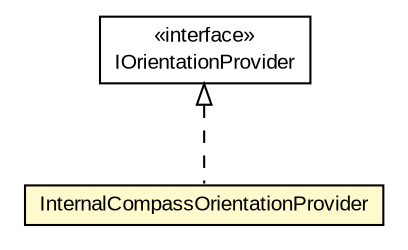 #!/usr/local/bin/dot
#
# Class diagram 
# Generated by UMLGraph version R5_6-24-gf6e263 (http://www.umlgraph.org/)
#

digraph G {
	edge [fontname="arial",fontsize=10,labelfontname="arial",labelfontsize=10];
	node [fontname="arial",fontsize=10,shape=plaintext];
	nodesep=0.25;
	ranksep=0.5;
	// org.osmdroid.views.overlay.compass.InternalCompassOrientationProvider
	c126185 [label=<<table title="org.osmdroid.views.overlay.compass.InternalCompassOrientationProvider" border="0" cellborder="1" cellspacing="0" cellpadding="2" port="p" bgcolor="lemonChiffon" href="./InternalCompassOrientationProvider.html">
		<tr><td><table border="0" cellspacing="0" cellpadding="1">
<tr><td align="center" balign="center"> InternalCompassOrientationProvider </td></tr>
		</table></td></tr>
		</table>>, URL="./InternalCompassOrientationProvider.html", fontname="arial", fontcolor="black", fontsize=10.0];
	// org.osmdroid.views.overlay.compass.IOrientationProvider
	c126187 [label=<<table title="org.osmdroid.views.overlay.compass.IOrientationProvider" border="0" cellborder="1" cellspacing="0" cellpadding="2" port="p" href="./IOrientationProvider.html">
		<tr><td><table border="0" cellspacing="0" cellpadding="1">
<tr><td align="center" balign="center"> &#171;interface&#187; </td></tr>
<tr><td align="center" balign="center"> IOrientationProvider </td></tr>
		</table></td></tr>
		</table>>, URL="./IOrientationProvider.html", fontname="arial", fontcolor="black", fontsize=10.0];
	//org.osmdroid.views.overlay.compass.InternalCompassOrientationProvider implements org.osmdroid.views.overlay.compass.IOrientationProvider
	c126187:p -> c126185:p [dir=back,arrowtail=empty,style=dashed];
}

